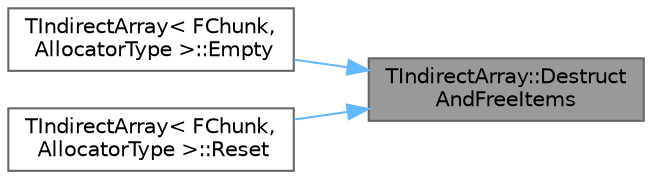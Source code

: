 digraph "TIndirectArray::DestructAndFreeItems"
{
 // INTERACTIVE_SVG=YES
 // LATEX_PDF_SIZE
  bgcolor="transparent";
  edge [fontname=Helvetica,fontsize=10,labelfontname=Helvetica,labelfontsize=10];
  node [fontname=Helvetica,fontsize=10,shape=box,height=0.2,width=0.4];
  rankdir="RL";
  Node1 [id="Node000001",label="TIndirectArray::Destruct\lAndFreeItems",height=0.2,width=0.4,color="gray40", fillcolor="grey60", style="filled", fontcolor="black",tooltip="Calls destructor and frees memory on every element in the array."];
  Node1 -> Node2 [id="edge1_Node000001_Node000002",dir="back",color="steelblue1",style="solid",tooltip=" "];
  Node2 [id="Node000002",label="TIndirectArray\< FChunk,\l AllocatorType \>::Empty",height=0.2,width=0.4,color="grey40", fillcolor="white", style="filled",URL="$d6/dc5/classTIndirectArray.html#a91262b6b4dd25156ac8d53868b9fb0df",tooltip=" "];
  Node1 -> Node3 [id="edge2_Node000001_Node000003",dir="back",color="steelblue1",style="solid",tooltip=" "];
  Node3 [id="Node000003",label="TIndirectArray\< FChunk,\l AllocatorType \>::Reset",height=0.2,width=0.4,color="grey40", fillcolor="white", style="filled",URL="$d6/dc5/classTIndirectArray.html#a9e51846460a39747509a5b1f82e95721",tooltip=" "];
}

